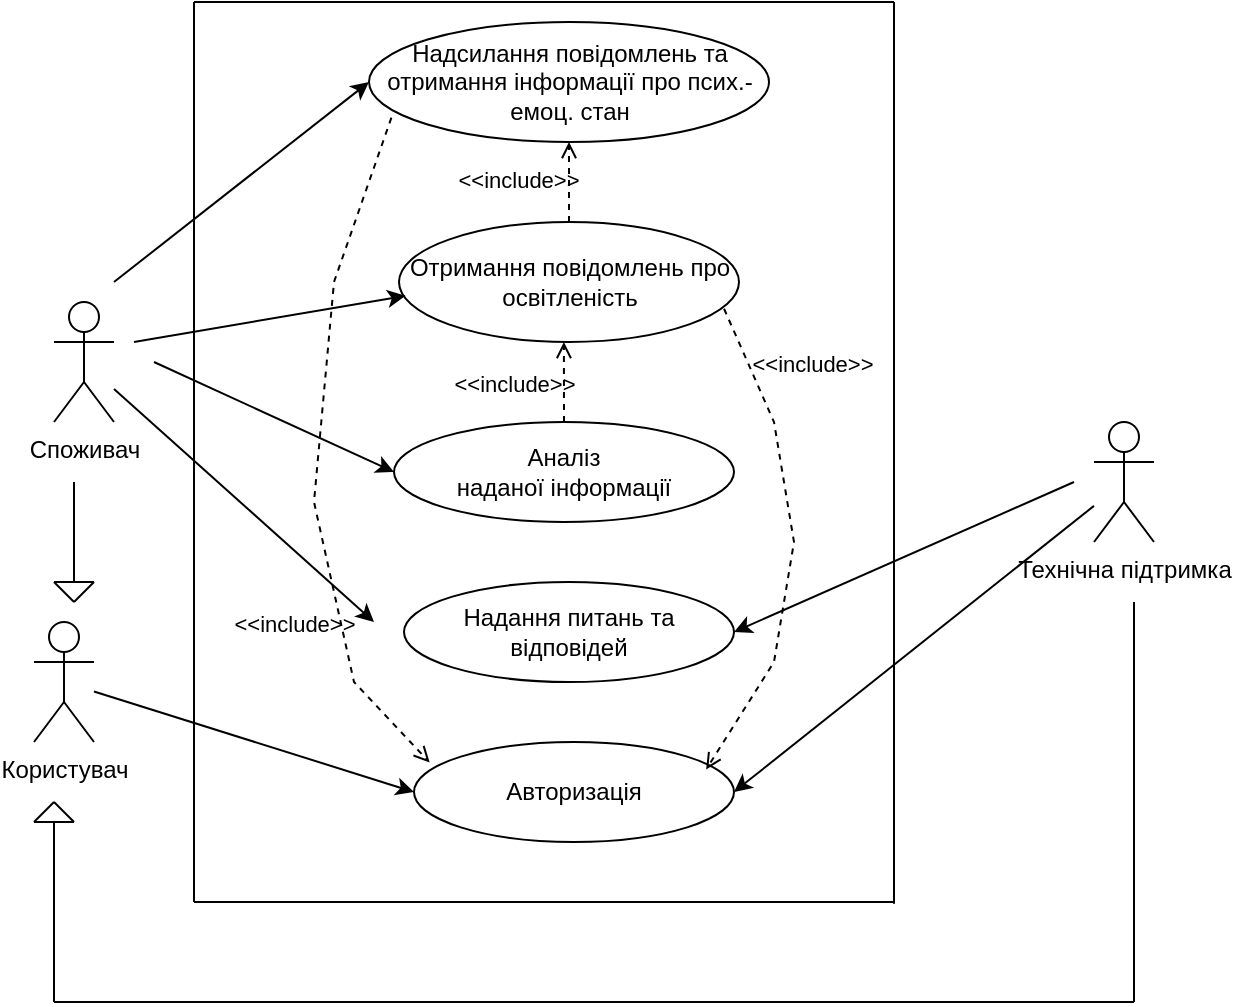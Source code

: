 <mxfile version="22.0.0" type="device" pages="2">
  <diagram name="Страница — 1" id="AwAv7-zIrgekze_ICKMB">
    <mxGraphModel dx="552" dy="539" grid="1" gridSize="10" guides="1" tooltips="1" connect="1" arrows="1" fold="1" page="1" pageScale="1" pageWidth="827" pageHeight="1169" math="0" shadow="0">
      <root>
        <mxCell id="0" />
        <mxCell id="1" parent="0" />
        <mxCell id="qByTygdXkCZE7n3OVfzW-1" value="Споживач" style="shape=umlActor;verticalLabelPosition=bottom;verticalAlign=top;html=1;outlineConnect=0;" parent="1" vertex="1">
          <mxGeometry x="120" y="150" width="30" height="60" as="geometry" />
        </mxCell>
        <mxCell id="qByTygdXkCZE7n3OVfzW-2" value="Аналіз &lt;br&gt;наданої інформації" style="ellipse;whiteSpace=wrap;html=1;" parent="1" vertex="1">
          <mxGeometry x="290" y="210" width="170" height="50" as="geometry" />
        </mxCell>
        <mxCell id="qByTygdXkCZE7n3OVfzW-3" value="Отримання повідомлень про освітленість" style="ellipse;whiteSpace=wrap;html=1;" parent="1" vertex="1">
          <mxGeometry x="292.5" y="110" width="170" height="60" as="geometry" />
        </mxCell>
        <mxCell id="qByTygdXkCZE7n3OVfzW-4" value="Надсилання повідомлень та отримання інформації про псих.-емоц. стан" style="ellipse;whiteSpace=wrap;html=1;" parent="1" vertex="1">
          <mxGeometry x="277.5" y="10" width="200" height="60" as="geometry" />
        </mxCell>
        <mxCell id="qByTygdXkCZE7n3OVfzW-5" value="Надання питань та відповідей" style="ellipse;whiteSpace=wrap;html=1;" parent="1" vertex="1">
          <mxGeometry x="295" y="290" width="165" height="50" as="geometry" />
        </mxCell>
        <mxCell id="qByTygdXkCZE7n3OVfzW-6" value="Авторизація" style="ellipse;whiteSpace=wrap;html=1;" parent="1" vertex="1">
          <mxGeometry x="300" y="370" width="160" height="50" as="geometry" />
        </mxCell>
        <mxCell id="qByTygdXkCZE7n3OVfzW-8" value="Користувач" style="shape=umlActor;verticalLabelPosition=bottom;verticalAlign=top;html=1;" parent="1" vertex="1">
          <mxGeometry x="110" y="310" width="30" height="60" as="geometry" />
        </mxCell>
        <mxCell id="qByTygdXkCZE7n3OVfzW-11" value="Технічна підтримка" style="shape=umlActor;verticalLabelPosition=bottom;verticalAlign=top;html=1;" parent="1" vertex="1">
          <mxGeometry x="640" y="210" width="30" height="60" as="geometry" />
        </mxCell>
        <mxCell id="qByTygdXkCZE7n3OVfzW-14" value="&amp;lt;&amp;lt;include&amp;gt;&amp;gt;" style="html=1;verticalAlign=bottom;labelBackgroundColor=none;endArrow=open;endFill=0;dashed=1;rounded=0;exitX=0.056;exitY=0.797;exitDx=0;exitDy=0;exitPerimeter=0;entryX=0.049;entryY=0.205;entryDx=0;entryDy=0;entryPerimeter=0;" parent="1" source="qByTygdXkCZE7n3OVfzW-4" target="qByTygdXkCZE7n3OVfzW-6" edge="1">
          <mxGeometry x="0.529" y="-25" width="160" relative="1" as="geometry">
            <mxPoint x="330" y="280" as="sourcePoint" />
            <mxPoint x="490" y="280" as="targetPoint" />
            <Array as="points">
              <mxPoint x="260" y="140" />
              <mxPoint x="250" y="250" />
              <mxPoint x="270" y="340" />
            </Array>
            <mxPoint as="offset" />
          </mxGeometry>
        </mxCell>
        <mxCell id="qByTygdXkCZE7n3OVfzW-15" value="&amp;lt;&amp;lt;include&amp;gt;&amp;gt;" style="html=1;verticalAlign=bottom;labelBackgroundColor=none;endArrow=open;endFill=0;dashed=1;rounded=0;exitX=0.5;exitY=0;exitDx=0;exitDy=0;entryX=0.5;entryY=1;entryDx=0;entryDy=0;" parent="1" source="qByTygdXkCZE7n3OVfzW-3" target="qByTygdXkCZE7n3OVfzW-4" edge="1">
          <mxGeometry x="-0.369" y="26" width="160" relative="1" as="geometry">
            <mxPoint x="430" y="140" as="sourcePoint" />
            <mxPoint x="590" y="140" as="targetPoint" />
            <mxPoint as="offset" />
          </mxGeometry>
        </mxCell>
        <mxCell id="qByTygdXkCZE7n3OVfzW-16" value="&amp;lt;&amp;lt;include&amp;gt;&amp;gt;" style="html=1;verticalAlign=bottom;labelBackgroundColor=none;endArrow=open;endFill=0;dashed=1;rounded=0;exitX=0.5;exitY=0;exitDx=0;exitDy=0;entryX=0.485;entryY=1;entryDx=0;entryDy=0;entryPerimeter=0;" parent="1" source="qByTygdXkCZE7n3OVfzW-2" target="qByTygdXkCZE7n3OVfzW-3" edge="1">
          <mxGeometry x="-0.498" y="25" width="160" relative="1" as="geometry">
            <mxPoint x="400" y="200" as="sourcePoint" />
            <mxPoint x="380" y="170" as="targetPoint" />
            <mxPoint as="offset" />
          </mxGeometry>
        </mxCell>
        <mxCell id="qByTygdXkCZE7n3OVfzW-17" value="&amp;lt;&amp;lt;include&amp;gt;&amp;gt;" style="html=1;verticalAlign=bottom;labelBackgroundColor=none;endArrow=open;endFill=0;dashed=1;rounded=0;exitX=0.956;exitY=0.723;exitDx=0;exitDy=0;exitPerimeter=0;entryX=0.913;entryY=0.274;entryDx=0;entryDy=0;entryPerimeter=0;" parent="1" source="qByTygdXkCZE7n3OVfzW-3" target="qByTygdXkCZE7n3OVfzW-6" edge="1">
          <mxGeometry x="-0.589" y="26" width="160" relative="1" as="geometry">
            <mxPoint x="460" y="160" as="sourcePoint" />
            <mxPoint x="620" y="160" as="targetPoint" />
            <Array as="points">
              <mxPoint x="480" y="210" />
              <mxPoint x="490" y="270" />
              <mxPoint x="480" y="330" />
            </Array>
            <mxPoint as="offset" />
          </mxGeometry>
        </mxCell>
        <mxCell id="qByTygdXkCZE7n3OVfzW-21" value="" style="endArrow=none;html=1;rounded=0;" parent="1" edge="1">
          <mxGeometry width="50" height="50" relative="1" as="geometry">
            <mxPoint x="190" y="450" as="sourcePoint" />
            <mxPoint x="190" as="targetPoint" />
          </mxGeometry>
        </mxCell>
        <mxCell id="qByTygdXkCZE7n3OVfzW-22" value="" style="endArrow=none;html=1;rounded=0;" parent="1" edge="1">
          <mxGeometry width="50" height="50" relative="1" as="geometry">
            <mxPoint x="190" as="sourcePoint" />
            <mxPoint x="540" as="targetPoint" />
          </mxGeometry>
        </mxCell>
        <mxCell id="qByTygdXkCZE7n3OVfzW-23" value="" style="endArrow=none;html=1;rounded=0;" parent="1" edge="1">
          <mxGeometry width="50" height="50" relative="1" as="geometry">
            <mxPoint x="540" y="450.926" as="sourcePoint" />
            <mxPoint x="540" as="targetPoint" />
          </mxGeometry>
        </mxCell>
        <mxCell id="qByTygdXkCZE7n3OVfzW-24" value="" style="endArrow=none;html=1;rounded=0;" parent="1" edge="1">
          <mxGeometry width="50" height="50" relative="1" as="geometry">
            <mxPoint x="190" y="450" as="sourcePoint" />
            <mxPoint x="540" y="450" as="targetPoint" />
          </mxGeometry>
        </mxCell>
        <mxCell id="qByTygdXkCZE7n3OVfzW-25" value="" style="endArrow=classic;html=1;rounded=0;entryX=0;entryY=0.5;entryDx=0;entryDy=0;" parent="1" source="qByTygdXkCZE7n3OVfzW-8" target="qByTygdXkCZE7n3OVfzW-6" edge="1">
          <mxGeometry width="50" height="50" relative="1" as="geometry">
            <mxPoint x="380" y="300" as="sourcePoint" />
            <mxPoint x="430" y="250" as="targetPoint" />
          </mxGeometry>
        </mxCell>
        <mxCell id="qByTygdXkCZE7n3OVfzW-26" value="" style="endArrow=classic;html=1;rounded=0;" parent="1" source="qByTygdXkCZE7n3OVfzW-1" edge="1">
          <mxGeometry width="50" height="50" relative="1" as="geometry">
            <mxPoint x="380" y="300" as="sourcePoint" />
            <mxPoint x="280" y="310" as="targetPoint" />
          </mxGeometry>
        </mxCell>
        <mxCell id="qByTygdXkCZE7n3OVfzW-28" value="" style="endArrow=classic;html=1;rounded=0;entryX=0;entryY=0.5;entryDx=0;entryDy=0;" parent="1" target="qByTygdXkCZE7n3OVfzW-2" edge="1">
          <mxGeometry width="50" height="50" relative="1" as="geometry">
            <mxPoint x="170" y="180" as="sourcePoint" />
            <mxPoint x="430" y="250" as="targetPoint" />
          </mxGeometry>
        </mxCell>
        <mxCell id="qByTygdXkCZE7n3OVfzW-29" value="" style="endArrow=classic;html=1;rounded=0;entryX=0.019;entryY=0.615;entryDx=0;entryDy=0;entryPerimeter=0;" parent="1" target="qByTygdXkCZE7n3OVfzW-3" edge="1">
          <mxGeometry width="50" height="50" relative="1" as="geometry">
            <mxPoint x="160" y="170" as="sourcePoint" />
            <mxPoint x="430" y="250" as="targetPoint" />
          </mxGeometry>
        </mxCell>
        <mxCell id="qByTygdXkCZE7n3OVfzW-30" value="" style="endArrow=classic;html=1;rounded=0;entryX=0;entryY=0.5;entryDx=0;entryDy=0;" parent="1" target="qByTygdXkCZE7n3OVfzW-4" edge="1">
          <mxGeometry width="50" height="50" relative="1" as="geometry">
            <mxPoint x="150" y="140" as="sourcePoint" />
            <mxPoint x="430" y="250" as="targetPoint" />
          </mxGeometry>
        </mxCell>
        <mxCell id="XtdIIMHQdVLOwB9GJZAy-1" value="" style="endArrow=classic;html=1;rounded=0;entryX=1;entryY=0.5;entryDx=0;entryDy=0;" parent="1" target="qByTygdXkCZE7n3OVfzW-5" edge="1">
          <mxGeometry width="50" height="50" relative="1" as="geometry">
            <mxPoint x="630" y="240" as="sourcePoint" />
            <mxPoint x="440" y="260" as="targetPoint" />
          </mxGeometry>
        </mxCell>
        <mxCell id="XtdIIMHQdVLOwB9GJZAy-2" value="" style="endArrow=classic;html=1;rounded=0;entryX=1;entryY=0.5;entryDx=0;entryDy=0;" parent="1" source="qByTygdXkCZE7n3OVfzW-11" target="qByTygdXkCZE7n3OVfzW-6" edge="1">
          <mxGeometry width="50" height="50" relative="1" as="geometry">
            <mxPoint x="580" y="320" as="sourcePoint" />
            <mxPoint x="410" y="395" as="targetPoint" />
          </mxGeometry>
        </mxCell>
        <mxCell id="ylncXxWVCyF7fi9-p9_S-3" value="" style="endArrow=none;html=1;rounded=0;" edge="1" parent="1">
          <mxGeometry width="50" height="50" relative="1" as="geometry">
            <mxPoint x="130" y="290" as="sourcePoint" />
            <mxPoint x="130" y="240" as="targetPoint" />
          </mxGeometry>
        </mxCell>
        <mxCell id="ylncXxWVCyF7fi9-p9_S-4" value="" style="endArrow=none;html=1;rounded=0;" edge="1" parent="1">
          <mxGeometry width="50" height="50" relative="1" as="geometry">
            <mxPoint x="130" y="300" as="sourcePoint" />
            <mxPoint x="140" y="290" as="targetPoint" />
          </mxGeometry>
        </mxCell>
        <mxCell id="ylncXxWVCyF7fi9-p9_S-5" value="" style="endArrow=none;html=1;rounded=0;" edge="1" parent="1">
          <mxGeometry width="50" height="50" relative="1" as="geometry">
            <mxPoint x="130" y="300" as="sourcePoint" />
            <mxPoint x="120" y="290" as="targetPoint" />
          </mxGeometry>
        </mxCell>
        <mxCell id="ylncXxWVCyF7fi9-p9_S-6" value="" style="endArrow=none;html=1;rounded=0;" edge="1" parent="1">
          <mxGeometry width="50" height="50" relative="1" as="geometry">
            <mxPoint x="120" y="290" as="sourcePoint" />
            <mxPoint x="140" y="290" as="targetPoint" />
          </mxGeometry>
        </mxCell>
        <mxCell id="ylncXxWVCyF7fi9-p9_S-7" value="" style="endArrow=none;html=1;rounded=0;" edge="1" parent="1">
          <mxGeometry width="50" height="50" relative="1" as="geometry">
            <mxPoint x="660" y="500" as="sourcePoint" />
            <mxPoint x="660" y="300" as="targetPoint" />
          </mxGeometry>
        </mxCell>
        <mxCell id="ylncXxWVCyF7fi9-p9_S-11" value="" style="endArrow=none;html=1;rounded=0;" edge="1" parent="1">
          <mxGeometry width="50" height="50" relative="1" as="geometry">
            <mxPoint x="130" y="410" as="sourcePoint" />
            <mxPoint x="110" y="410" as="targetPoint" />
          </mxGeometry>
        </mxCell>
        <mxCell id="ylncXxWVCyF7fi9-p9_S-12" value="" style="endArrow=none;html=1;rounded=0;" edge="1" parent="1">
          <mxGeometry width="50" height="50" relative="1" as="geometry">
            <mxPoint x="110" y="410" as="sourcePoint" />
            <mxPoint x="120" y="400" as="targetPoint" />
          </mxGeometry>
        </mxCell>
        <mxCell id="ylncXxWVCyF7fi9-p9_S-13" value="" style="endArrow=none;html=1;rounded=0;" edge="1" parent="1">
          <mxGeometry width="50" height="50" relative="1" as="geometry">
            <mxPoint x="120" y="400" as="sourcePoint" />
            <mxPoint x="130" y="410" as="targetPoint" />
          </mxGeometry>
        </mxCell>
        <mxCell id="ylncXxWVCyF7fi9-p9_S-14" value="" style="endArrow=none;html=1;rounded=0;" edge="1" parent="1">
          <mxGeometry width="50" height="50" relative="1" as="geometry">
            <mxPoint x="120" y="410" as="sourcePoint" />
            <mxPoint x="120" y="500" as="targetPoint" />
          </mxGeometry>
        </mxCell>
        <mxCell id="ylncXxWVCyF7fi9-p9_S-15" value="" style="endArrow=none;html=1;rounded=0;" edge="1" parent="1">
          <mxGeometry width="50" height="50" relative="1" as="geometry">
            <mxPoint x="120" y="500" as="sourcePoint" />
            <mxPoint x="660" y="500" as="targetPoint" />
          </mxGeometry>
        </mxCell>
      </root>
    </mxGraphModel>
  </diagram>
  <diagram id="jeDzw6GwHc5uSZonHkTZ" name="Страница — 2">
    <mxGraphModel dx="1272" dy="550" grid="1" gridSize="10" guides="1" tooltips="1" connect="1" arrows="1" fold="1" page="1" pageScale="1" pageWidth="827" pageHeight="1169" math="0" shadow="0">
      <root>
        <mxCell id="0" />
        <mxCell id="1" parent="0" />
      </root>
    </mxGraphModel>
  </diagram>
</mxfile>
